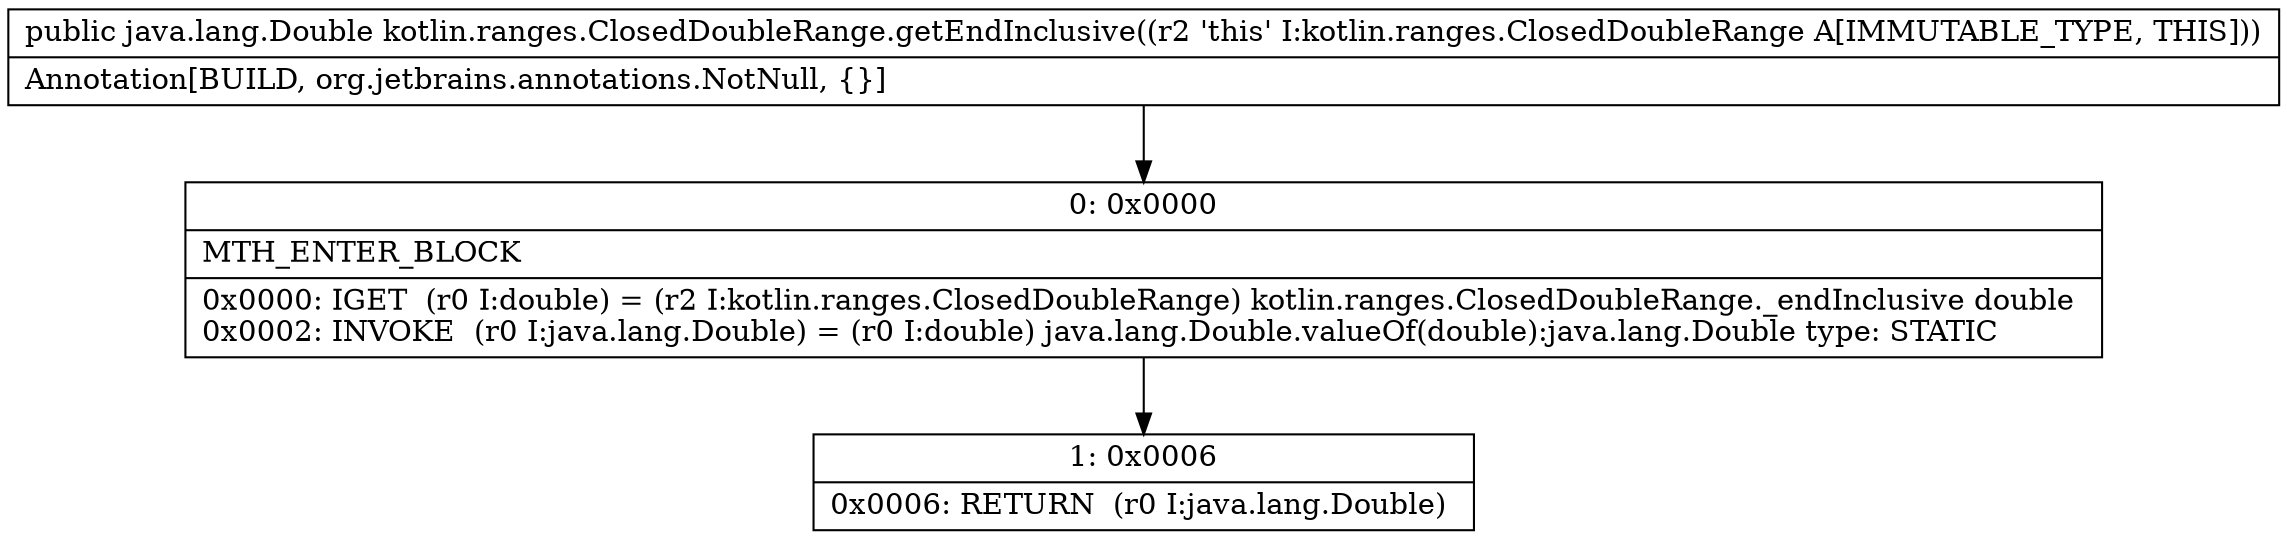 digraph "CFG forkotlin.ranges.ClosedDoubleRange.getEndInclusive()Ljava\/lang\/Double;" {
Node_0 [shape=record,label="{0\:\ 0x0000|MTH_ENTER_BLOCK\l|0x0000: IGET  (r0 I:double) = (r2 I:kotlin.ranges.ClosedDoubleRange) kotlin.ranges.ClosedDoubleRange._endInclusive double \l0x0002: INVOKE  (r0 I:java.lang.Double) = (r0 I:double) java.lang.Double.valueOf(double):java.lang.Double type: STATIC \l}"];
Node_1 [shape=record,label="{1\:\ 0x0006|0x0006: RETURN  (r0 I:java.lang.Double) \l}"];
MethodNode[shape=record,label="{public java.lang.Double kotlin.ranges.ClosedDoubleRange.getEndInclusive((r2 'this' I:kotlin.ranges.ClosedDoubleRange A[IMMUTABLE_TYPE, THIS]))  | Annotation[BUILD, org.jetbrains.annotations.NotNull, \{\}]\l}"];
MethodNode -> Node_0;
Node_0 -> Node_1;
}

